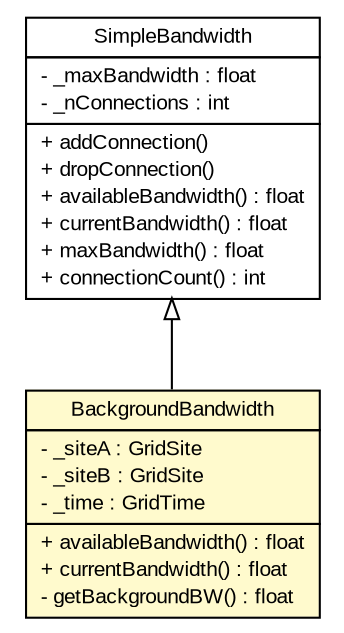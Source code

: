 #!/usr/local/bin/dot
#
# Class diagram 
# Generated by UMLGraph version R5_7_2-3-gee82a7 (http://www.umlgraph.org/)
#

digraph G {
	edge [fontname="arial",fontsize=10,labelfontname="arial",labelfontsize=10];
	node [fontname="arial",fontsize=10,shape=plaintext];
	nodesep=0.25;
	ranksep=0.5;
	// org.edg.data.replication.optorsim.infrastructure.SimpleBandwidth
	c1939 [label=<<table title="org.edg.data.replication.optorsim.infrastructure.SimpleBandwidth" border="0" cellborder="1" cellspacing="0" cellpadding="2" port="p" href="./SimpleBandwidth.html">
		<tr><td><table border="0" cellspacing="0" cellpadding="1">
<tr><td align="center" balign="center"> SimpleBandwidth </td></tr>
		</table></td></tr>
		<tr><td><table border="0" cellspacing="0" cellpadding="1">
<tr><td align="left" balign="left"> - _maxBandwidth : float </td></tr>
<tr><td align="left" balign="left"> - _nConnections : int </td></tr>
		</table></td></tr>
		<tr><td><table border="0" cellspacing="0" cellpadding="1">
<tr><td align="left" balign="left"> + addConnection() </td></tr>
<tr><td align="left" balign="left"> + dropConnection() </td></tr>
<tr><td align="left" balign="left"> + availableBandwidth() : float </td></tr>
<tr><td align="left" balign="left"> + currentBandwidth() : float </td></tr>
<tr><td align="left" balign="left"> + maxBandwidth() : float </td></tr>
<tr><td align="left" balign="left"> + connectionCount() : int </td></tr>
		</table></td></tr>
		</table>>, URL="./SimpleBandwidth.html", fontname="arial", fontcolor="black", fontsize=10.0];
	// org.edg.data.replication.optorsim.infrastructure.BackgroundBandwidth
	c1957 [label=<<table title="org.edg.data.replication.optorsim.infrastructure.BackgroundBandwidth" border="0" cellborder="1" cellspacing="0" cellpadding="2" port="p" bgcolor="lemonChiffon" href="./BackgroundBandwidth.html">
		<tr><td><table border="0" cellspacing="0" cellpadding="1">
<tr><td align="center" balign="center"> BackgroundBandwidth </td></tr>
		</table></td></tr>
		<tr><td><table border="0" cellspacing="0" cellpadding="1">
<tr><td align="left" balign="left"> - _siteA : GridSite </td></tr>
<tr><td align="left" balign="left"> - _siteB : GridSite </td></tr>
<tr><td align="left" balign="left"> - _time : GridTime </td></tr>
		</table></td></tr>
		<tr><td><table border="0" cellspacing="0" cellpadding="1">
<tr><td align="left" balign="left"> + availableBandwidth() : float </td></tr>
<tr><td align="left" balign="left"> + currentBandwidth() : float </td></tr>
<tr><td align="left" balign="left"> - getBackgroundBW() : float </td></tr>
		</table></td></tr>
		</table>>, URL="./BackgroundBandwidth.html", fontname="arial", fontcolor="black", fontsize=10.0];
	//org.edg.data.replication.optorsim.infrastructure.BackgroundBandwidth extends org.edg.data.replication.optorsim.infrastructure.SimpleBandwidth
	c1939:p -> c1957:p [dir=back,arrowtail=empty];
}

